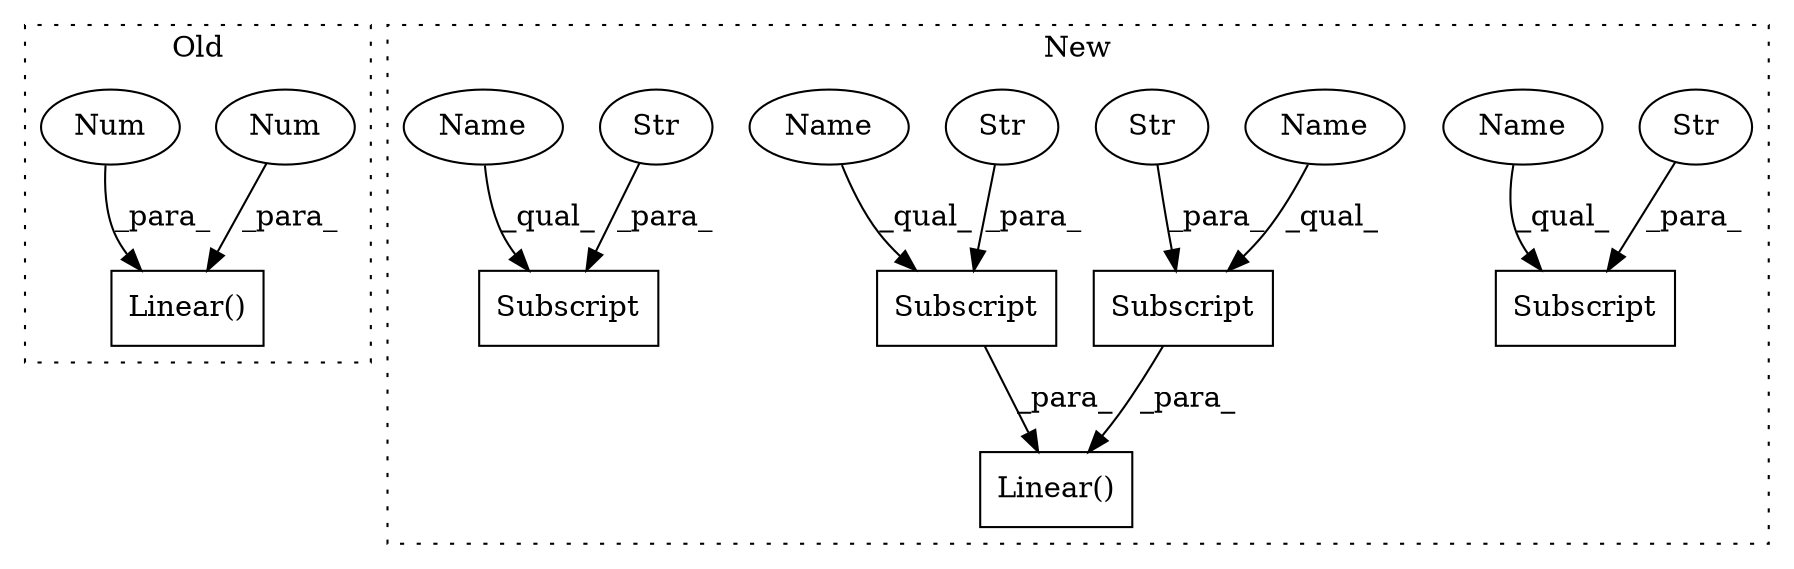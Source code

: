 digraph G {
subgraph cluster0 {
1 [label="Linear()" a="75" s="943,960" l="10,1" shape="box"];
10 [label="Num" a="76" s="958" l="2" shape="ellipse"];
11 [label="Num" a="76" s="953" l="3" shape="ellipse"];
label = "Old";
style="dotted";
}
subgraph cluster1 {
2 [label="Subscript" a="63" s="990,0" l="19,0" shape="box"];
3 [label="Subscript" a="63" s="1086,0" l="19,0" shape="box"];
4 [label="Str" a="66" s="997" l="11" shape="ellipse"];
5 [label="Str" a="66" s="1093" l="11" shape="ellipse"];
6 [label="Subscript" a="63" s="1011,0" l="19,0" shape="box"];
7 [label="Str" a="66" s="1018" l="11" shape="ellipse"];
8 [label="Subscript" a="63" s="1065,0" l="19,0" shape="box"];
9 [label="Str" a="66" s="1072" l="11" shape="ellipse"];
12 [label="Linear()" a="75" s="1055,1105" l="10,1" shape="box"];
13 [label="Name" a="87" s="990" l="6" shape="ellipse"];
14 [label="Name" a="87" s="1086" l="6" shape="ellipse"];
15 [label="Name" a="87" s="1065" l="6" shape="ellipse"];
16 [label="Name" a="87" s="1011" l="6" shape="ellipse"];
label = "New";
style="dotted";
}
3 -> 12 [label="_para_"];
4 -> 2 [label="_para_"];
5 -> 3 [label="_para_"];
7 -> 6 [label="_para_"];
8 -> 12 [label="_para_"];
9 -> 8 [label="_para_"];
10 -> 1 [label="_para_"];
11 -> 1 [label="_para_"];
13 -> 2 [label="_qual_"];
14 -> 3 [label="_qual_"];
15 -> 8 [label="_qual_"];
16 -> 6 [label="_qual_"];
}
